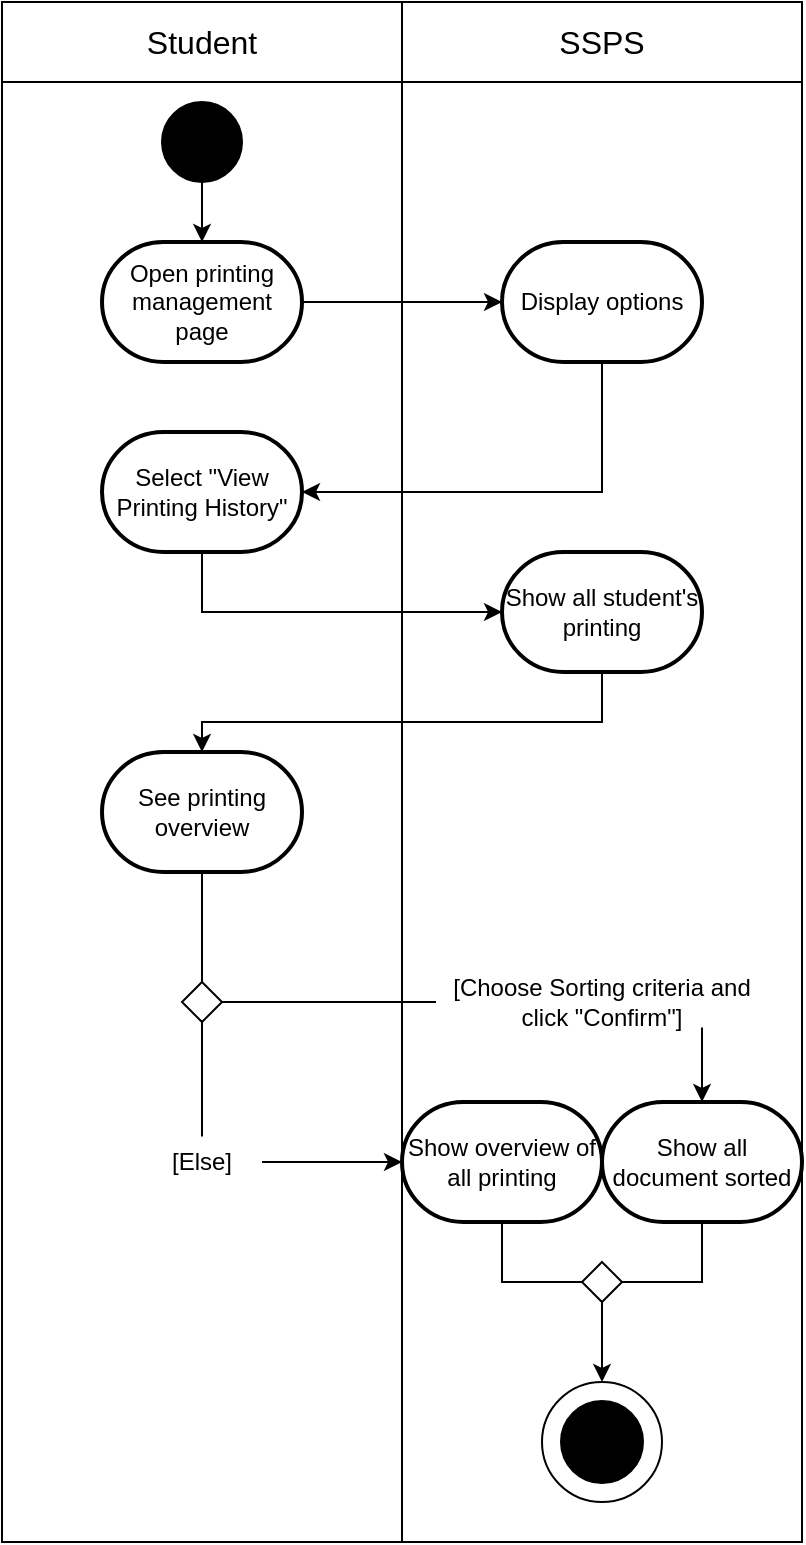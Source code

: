 <mxfile version="24.8.9">
  <diagram name="Trang-1" id="y70XNHpjjFMNbZmiGN81">
    <mxGraphModel grid="1" page="1" gridSize="10" guides="1" tooltips="1" connect="1" arrows="1" fold="1" pageScale="1" pageWidth="827" pageHeight="1169" math="0" shadow="0">
      <root>
        <mxCell id="0" />
        <mxCell id="1" parent="0" />
        <mxCell id="E_EGZ9V3A3Shzy1fwFf9-7" value="" style="rounded=0;whiteSpace=wrap;html=1;" vertex="1" parent="1">
          <mxGeometry x="214" y="90" width="200" height="730" as="geometry" />
        </mxCell>
        <mxCell id="E_EGZ9V3A3Shzy1fwFf9-8" value="" style="rounded=0;whiteSpace=wrap;html=1;" vertex="1" parent="1">
          <mxGeometry x="414" y="90" width="200" height="730" as="geometry" />
        </mxCell>
        <mxCell id="6HwMhqYVJ7MAzZJvkpu8-1" value="" style="ellipse;whiteSpace=wrap;html=1;aspect=fixed;fillColor=#000000;" vertex="1" parent="1">
          <mxGeometry x="294" y="100" width="40" height="40" as="geometry" />
        </mxCell>
        <mxCell id="6HwMhqYVJ7MAzZJvkpu8-54" style="edgeStyle=orthogonalEdgeStyle;rounded=0;orthogonalLoop=1;jettySize=auto;html=1;entryX=0;entryY=0.5;entryDx=0;entryDy=0;exitX=0.5;exitY=1;exitDx=0;exitDy=0;exitPerimeter=0;entryPerimeter=0;" edge="1" parent="1" source="6HwMhqYVJ7MAzZJvkpu8-57" target="6HwMhqYVJ7MAzZJvkpu8-58">
          <mxGeometry relative="1" as="geometry">
            <mxPoint x="314" y="340" as="sourcePoint" />
            <mxPoint x="314" y="370" as="targetPoint" />
          </mxGeometry>
        </mxCell>
        <mxCell id="6HwMhqYVJ7MAzZJvkpu8-70" style="edgeStyle=orthogonalEdgeStyle;rounded=0;orthogonalLoop=1;jettySize=auto;html=1;exitX=1;exitY=0.5;exitDx=0;exitDy=0;entryX=0;entryY=0.5;entryDx=0;entryDy=0;endArrow=none;endFill=0;" edge="1" parent="1">
          <mxGeometry relative="1" as="geometry">
            <mxPoint x="290" y="380" as="targetPoint" />
          </mxGeometry>
        </mxCell>
        <mxCell id="6HwMhqYVJ7MAzZJvkpu8-57" value="Select &quot;View Printing History&quot;" style="strokeWidth=2;html=1;shape=mxgraph.flowchart.terminator;whiteSpace=wrap;" vertex="1" parent="1">
          <mxGeometry x="264" y="265" width="100" height="60" as="geometry" />
        </mxCell>
        <mxCell id="6HwMhqYVJ7MAzZJvkpu8-58" value="Show all student&#39;s printing" style="strokeWidth=2;html=1;shape=mxgraph.flowchart.terminator;whiteSpace=wrap;" vertex="1" parent="1">
          <mxGeometry x="464" y="325" width="100" height="60" as="geometry" />
        </mxCell>
        <mxCell id="6HwMhqYVJ7MAzZJvkpu8-60" value="Open printing management page" style="strokeWidth=2;html=1;shape=mxgraph.flowchart.terminator;whiteSpace=wrap;" vertex="1" parent="1">
          <mxGeometry x="264" y="170" width="100" height="60" as="geometry" />
        </mxCell>
        <mxCell id="6HwMhqYVJ7MAzZJvkpu8-63" value="Display options" style="strokeWidth=2;html=1;shape=mxgraph.flowchart.terminator;whiteSpace=wrap;" vertex="1" parent="1">
          <mxGeometry x="464" y="170" width="100" height="60" as="geometry" />
        </mxCell>
        <mxCell id="6HwMhqYVJ7MAzZJvkpu8-64" style="edgeStyle=orthogonalEdgeStyle;rounded=0;orthogonalLoop=1;jettySize=auto;html=1;exitX=1;exitY=0.5;exitDx=0;exitDy=0;exitPerimeter=0;entryX=0;entryY=0.5;entryDx=0;entryDy=0;entryPerimeter=0;" edge="1" parent="1" source="6HwMhqYVJ7MAzZJvkpu8-60" target="6HwMhqYVJ7MAzZJvkpu8-63">
          <mxGeometry relative="1" as="geometry" />
        </mxCell>
        <mxCell id="6HwMhqYVJ7MAzZJvkpu8-65" style="edgeStyle=orthogonalEdgeStyle;rounded=0;orthogonalLoop=1;jettySize=auto;html=1;entryX=1;entryY=0.5;entryDx=0;entryDy=0;entryPerimeter=0;exitX=0.5;exitY=1;exitDx=0;exitDy=0;exitPerimeter=0;" edge="1" parent="1" source="6HwMhqYVJ7MAzZJvkpu8-63" target="6HwMhqYVJ7MAzZJvkpu8-57">
          <mxGeometry relative="1" as="geometry">
            <Array as="points">
              <mxPoint x="514" y="295" />
            </Array>
          </mxGeometry>
        </mxCell>
        <mxCell id="6HwMhqYVJ7MAzZJvkpu8-66" style="edgeStyle=orthogonalEdgeStyle;rounded=0;orthogonalLoop=1;jettySize=auto;html=1;exitX=0.5;exitY=1;exitDx=0;exitDy=0;entryX=0.5;entryY=0;entryDx=0;entryDy=0;entryPerimeter=0;" edge="1" parent="1" source="6HwMhqYVJ7MAzZJvkpu8-1" target="6HwMhqYVJ7MAzZJvkpu8-60">
          <mxGeometry relative="1" as="geometry" />
        </mxCell>
        <mxCell id="E_EGZ9V3A3Shzy1fwFf9-14" style="edgeStyle=orthogonalEdgeStyle;rounded=0;orthogonalLoop=1;jettySize=auto;html=1;entryX=0.5;entryY=0;entryDx=0;entryDy=0;endArrow=none;endFill=0;" edge="1" parent="1" source="6HwMhqYVJ7MAzZJvkpu8-72" target="WEchNrAetCWsqMf0c0o1-1">
          <mxGeometry relative="1" as="geometry">
            <mxPoint x="314" y="530" as="targetPoint" />
          </mxGeometry>
        </mxCell>
        <mxCell id="6HwMhqYVJ7MAzZJvkpu8-72" value="See printing overview" style="strokeWidth=2;html=1;shape=mxgraph.flowchart.terminator;whiteSpace=wrap;rounded=0;strokeColor=default;align=center;verticalAlign=middle;fontFamily=Helvetica;fontSize=12;fontColor=default;labelBorderColor=none;fillColor=default;" vertex="1" parent="1">
          <mxGeometry x="264" y="425" width="100" height="60" as="geometry" />
        </mxCell>
        <mxCell id="6HwMhqYVJ7MAzZJvkpu8-73" style="edgeStyle=orthogonalEdgeStyle;rounded=0;orthogonalLoop=1;jettySize=auto;html=1;entryX=0.5;entryY=0;entryDx=0;entryDy=0;entryPerimeter=0;fontFamily=Helvetica;fontSize=12;fontColor=default;labelBorderColor=none;exitX=0.5;exitY=1;exitDx=0;exitDy=0;exitPerimeter=0;" edge="1" parent="1" source="6HwMhqYVJ7MAzZJvkpu8-58" target="6HwMhqYVJ7MAzZJvkpu8-72">
          <mxGeometry relative="1" as="geometry">
            <Array as="points">
              <mxPoint x="514" y="410" />
              <mxPoint x="314" y="410" />
            </Array>
          </mxGeometry>
        </mxCell>
        <mxCell id="E_EGZ9V3A3Shzy1fwFf9-16" style="edgeStyle=orthogonalEdgeStyle;rounded=0;orthogonalLoop=1;jettySize=auto;html=1;entryX=0;entryY=0.5;entryDx=0;entryDy=0;endArrow=none;endFill=0;exitX=1;exitY=0.5;exitDx=0;exitDy=0;" edge="1" parent="1" source="WEchNrAetCWsqMf0c0o1-1" target="HnPZIkk-7Wr9xOW8s00X-14">
          <mxGeometry relative="1" as="geometry">
            <mxPoint x="369" y="550" as="sourcePoint" />
          </mxGeometry>
        </mxCell>
        <mxCell id="E_EGZ9V3A3Shzy1fwFf9-20" style="edgeStyle=orthogonalEdgeStyle;rounded=0;orthogonalLoop=1;jettySize=auto;html=1;entryX=0.5;entryY=0;entryDx=0;entryDy=0;endArrow=none;endFill=0;exitX=0.5;exitY=1;exitDx=0;exitDy=0;" edge="1" parent="1" source="WEchNrAetCWsqMf0c0o1-1" target="E_EGZ9V3A3Shzy1fwFf9-19">
          <mxGeometry relative="1" as="geometry">
            <mxPoint x="314" y="570" as="sourcePoint" />
          </mxGeometry>
        </mxCell>
        <mxCell id="HnPZIkk-7Wr9xOW8s00X-14" value="[Choose Sorting criteria and click &quot;Confirm&quot;]" style="text;html=1;align=center;verticalAlign=middle;whiteSpace=wrap;rounded=0;" vertex="1" parent="1">
          <mxGeometry x="431" y="537.25" width="166" height="25.5" as="geometry" />
        </mxCell>
        <mxCell id="E_EGZ9V3A3Shzy1fwFf9-11" value="" style="group" vertex="1" connectable="0" parent="1">
          <mxGeometry x="484" y="740" width="60" height="60" as="geometry" />
        </mxCell>
        <mxCell id="HnPZIkk-7Wr9xOW8s00X-30" value="" style="verticalLabelPosition=bottom;verticalAlign=top;html=1;shape=mxgraph.flowchart.on-page_reference;" vertex="1" parent="E_EGZ9V3A3Shzy1fwFf9-11">
          <mxGeometry width="60" height="60" as="geometry" />
        </mxCell>
        <mxCell id="HnPZIkk-7Wr9xOW8s00X-29" value="" style="strokeWidth=2;html=1;shape=mxgraph.flowchart.start_2;whiteSpace=wrap;fillColor=#000000;" vertex="1" parent="E_EGZ9V3A3Shzy1fwFf9-11">
          <mxGeometry x="10" y="10" width="40" height="40" as="geometry" />
        </mxCell>
        <mxCell id="E_EGZ9V3A3Shzy1fwFf9-13" value="" style="group" vertex="1" connectable="0" parent="1">
          <mxGeometry x="214" y="50" width="400" height="40" as="geometry" />
        </mxCell>
        <mxCell id="E_EGZ9V3A3Shzy1fwFf9-5" value="&lt;font style=&quot;font-size: 16px;&quot;&gt;Student&lt;/font&gt;" style="rounded=0;whiteSpace=wrap;html=1;" vertex="1" parent="E_EGZ9V3A3Shzy1fwFf9-13">
          <mxGeometry width="200" height="40" as="geometry" />
        </mxCell>
        <mxCell id="E_EGZ9V3A3Shzy1fwFf9-6" value="&lt;span style=&quot;font-size: 16px;&quot;&gt;SSPS&lt;/span&gt;" style="rounded=0;whiteSpace=wrap;html=1;" vertex="1" parent="E_EGZ9V3A3Shzy1fwFf9-13">
          <mxGeometry x="200" width="200" height="40" as="geometry" />
        </mxCell>
        <mxCell id="E_EGZ9V3A3Shzy1fwFf9-17" value="Show all document sorted" style="strokeWidth=2;html=1;shape=mxgraph.flowchart.terminator;whiteSpace=wrap;" vertex="1" parent="1">
          <mxGeometry x="514" y="600" width="100" height="60" as="geometry" />
        </mxCell>
        <mxCell id="E_EGZ9V3A3Shzy1fwFf9-18" value="Show overview of all printing" style="strokeWidth=2;html=1;shape=mxgraph.flowchart.terminator;whiteSpace=wrap;" vertex="1" parent="1">
          <mxGeometry x="414" y="600" width="100" height="60" as="geometry" />
        </mxCell>
        <mxCell id="E_EGZ9V3A3Shzy1fwFf9-19" value="[Else]" style="text;html=1;align=center;verticalAlign=middle;whiteSpace=wrap;rounded=0;" vertex="1" parent="1">
          <mxGeometry x="284" y="617.25" width="60" height="25.5" as="geometry" />
        </mxCell>
        <mxCell id="E_EGZ9V3A3Shzy1fwFf9-21" style="edgeStyle=orthogonalEdgeStyle;rounded=0;orthogonalLoop=1;jettySize=auto;html=1;entryX=0;entryY=0.5;entryDx=0;entryDy=0;entryPerimeter=0;" edge="1" parent="1" source="E_EGZ9V3A3Shzy1fwFf9-19" target="E_EGZ9V3A3Shzy1fwFf9-18">
          <mxGeometry relative="1" as="geometry" />
        </mxCell>
        <mxCell id="E_EGZ9V3A3Shzy1fwFf9-26" style="edgeStyle=orthogonalEdgeStyle;rounded=0;orthogonalLoop=1;jettySize=auto;html=1;entryX=0.5;entryY=0;entryDx=0;entryDy=0;entryPerimeter=0;" edge="1" parent="1" source="HnPZIkk-7Wr9xOW8s00X-14" target="E_EGZ9V3A3Shzy1fwFf9-17">
          <mxGeometry relative="1" as="geometry">
            <Array as="points">
              <mxPoint x="564" y="570" />
              <mxPoint x="564" y="570" />
            </Array>
          </mxGeometry>
        </mxCell>
        <mxCell id="WEchNrAetCWsqMf0c0o1-1" value="" style="rhombus;whiteSpace=wrap;html=1;" vertex="1" parent="1">
          <mxGeometry x="304" y="540" width="20" height="20" as="geometry" />
        </mxCell>
        <mxCell id="WEchNrAetCWsqMf0c0o1-4" style="edgeStyle=orthogonalEdgeStyle;rounded=0;orthogonalLoop=1;jettySize=auto;html=1;exitX=0.5;exitY=1;exitDx=0;exitDy=0;exitPerimeter=0;entryX=1;entryY=0.5;entryDx=0;entryDy=0;endArrow=none;endFill=0;" edge="1" parent="1" source="E_EGZ9V3A3Shzy1fwFf9-17" target="CQieZG1TgPhlVflZMDTe-1">
          <mxGeometry relative="1" as="geometry" />
        </mxCell>
        <mxCell id="CQieZG1TgPhlVflZMDTe-2" value="" style="edgeStyle=orthogonalEdgeStyle;rounded=0;orthogonalLoop=1;jettySize=auto;html=1;entryX=0;entryY=0.5;entryDx=0;entryDy=0;endArrow=none;endFill=0;" edge="1" parent="1" source="E_EGZ9V3A3Shzy1fwFf9-18" target="CQieZG1TgPhlVflZMDTe-1">
          <mxGeometry relative="1" as="geometry">
            <mxPoint x="464" y="660" as="sourcePoint" />
            <mxPoint x="484" y="770" as="targetPoint" />
          </mxGeometry>
        </mxCell>
        <mxCell id="CQieZG1TgPhlVflZMDTe-1" value="" style="rhombus;whiteSpace=wrap;html=1;" vertex="1" parent="1">
          <mxGeometry x="504" y="680" width="20" height="20" as="geometry" />
        </mxCell>
        <mxCell id="CQieZG1TgPhlVflZMDTe-3" style="edgeStyle=orthogonalEdgeStyle;rounded=0;orthogonalLoop=1;jettySize=auto;html=1;entryX=0.5;entryY=0;entryDx=0;entryDy=0;entryPerimeter=0;" edge="1" parent="1" source="CQieZG1TgPhlVflZMDTe-1" target="HnPZIkk-7Wr9xOW8s00X-30">
          <mxGeometry relative="1" as="geometry" />
        </mxCell>
      </root>
    </mxGraphModel>
  </diagram>
</mxfile>
